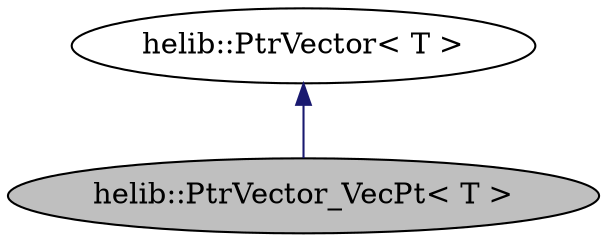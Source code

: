digraph "helib::PtrVector_VecPt&lt; T &gt;"
{
  N2 [label="helib::PtrVector_VecPt\< T \>",color="black", fillcolor="grey75", style="filled", fontcolor="black"];
  N3 -> N2 [dir="back",color="midnightblue",style="solid"];
  N3 [label="helib::PtrVector\< T \>",color="black", fillcolor="white", style="filled",tooltip="Abstract class for an array of objects. "];
}
digraph "helib::PtrVector_VecPt&lt; T &gt;"
{
  N0 [label="helib::PtrVector_VecPt\< T \>",color="black", fillcolor="grey75", style="filled", fontcolor="black"];
  N1 -> N0 [dir="back",color="midnightblue",style="solid"];
  N1 [label="helib::PtrVector\< T \>",color="black", fillcolor="white", style="filled",tooltip="Abstract class for an array of objects. "];
}
